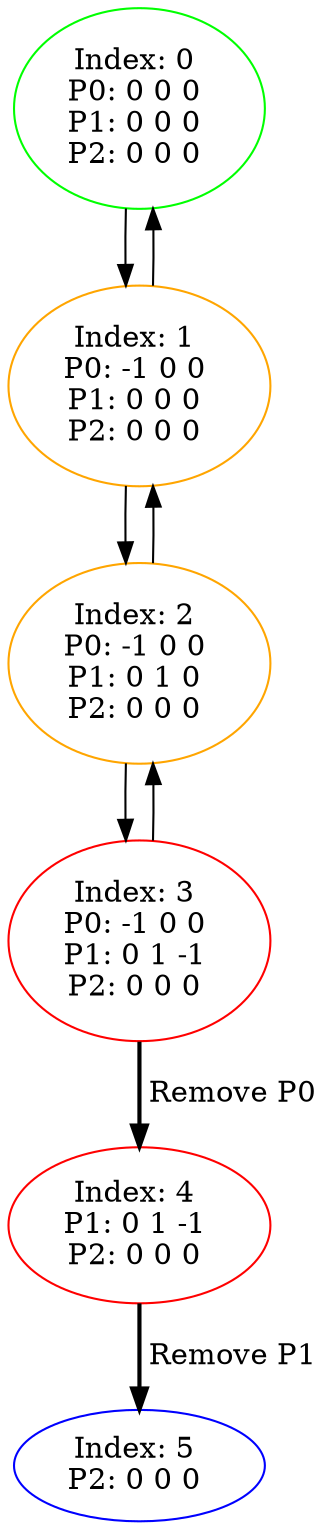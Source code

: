 digraph G {
color = "black"
0[label = "Index: 0 
P0: 0 0 0 
P1: 0 0 0 
P2: 0 0 0 
", color = "green"]
1[label = "Index: 1 
P0: -1 0 0 
P1: 0 0 0 
P2: 0 0 0 
", color = "orange"]
2[label = "Index: 2 
P0: -1 0 0 
P1: 0 1 0 
P2: 0 0 0 
", color = "orange"]
3[label = "Index: 3 
P0: -1 0 0 
P1: 0 1 -1 
P2: 0 0 0 
", color = "red"]
4[label = "Index: 4 
P1: 0 1 -1 
P2: 0 0 0 
", color = "red"]
5[label = "Index: 5 
P2: 0 0 0 
", color = "blue"]
0 -> 1

1 -> 0
1 -> 2

2 -> 1
2 -> 3

3 -> 2
3 -> 4[style=bold label=" Remove P0 "];


4 -> 5[style=bold label=" Remove P1 "];


}

